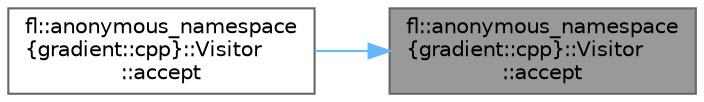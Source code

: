 digraph "fl::anonymous_namespace{gradient::cpp}::Visitor::accept"
{
 // INTERACTIVE_SVG=YES
 // LATEX_PDF_SIZE
  bgcolor="transparent";
  edge [fontname=Helvetica,fontsize=10,labelfontname=Helvetica,labelfontsize=10];
  node [fontname=Helvetica,fontsize=10,shape=box,height=0.2,width=0.4];
  rankdir="RL";
  Node1 [id="Node000001",label="fl::anonymous_namespace\l\{gradient::cpp\}::Visitor\l::accept",height=0.2,width=0.4,color="gray40", fillcolor="grey60", style="filled", fontcolor="black",tooltip=" "];
  Node1 -> Node2 [id="edge1_Node000001_Node000002",dir="back",color="steelblue1",style="solid",tooltip=" "];
  Node2 [id="Node000002",label="fl::anonymous_namespace\l\{gradient::cpp\}::Visitor\l::accept",height=0.2,width=0.4,color="grey40", fillcolor="white", style="filled",URL="$d6/ddc/structfl_1_1anonymous__namespace_02gradient_8cpp_03_1_1_visitor_aed18438425d5b89d5197b12e792925a0.html#aed18438425d5b89d5197b12e792925a0",tooltip=" "];
}
